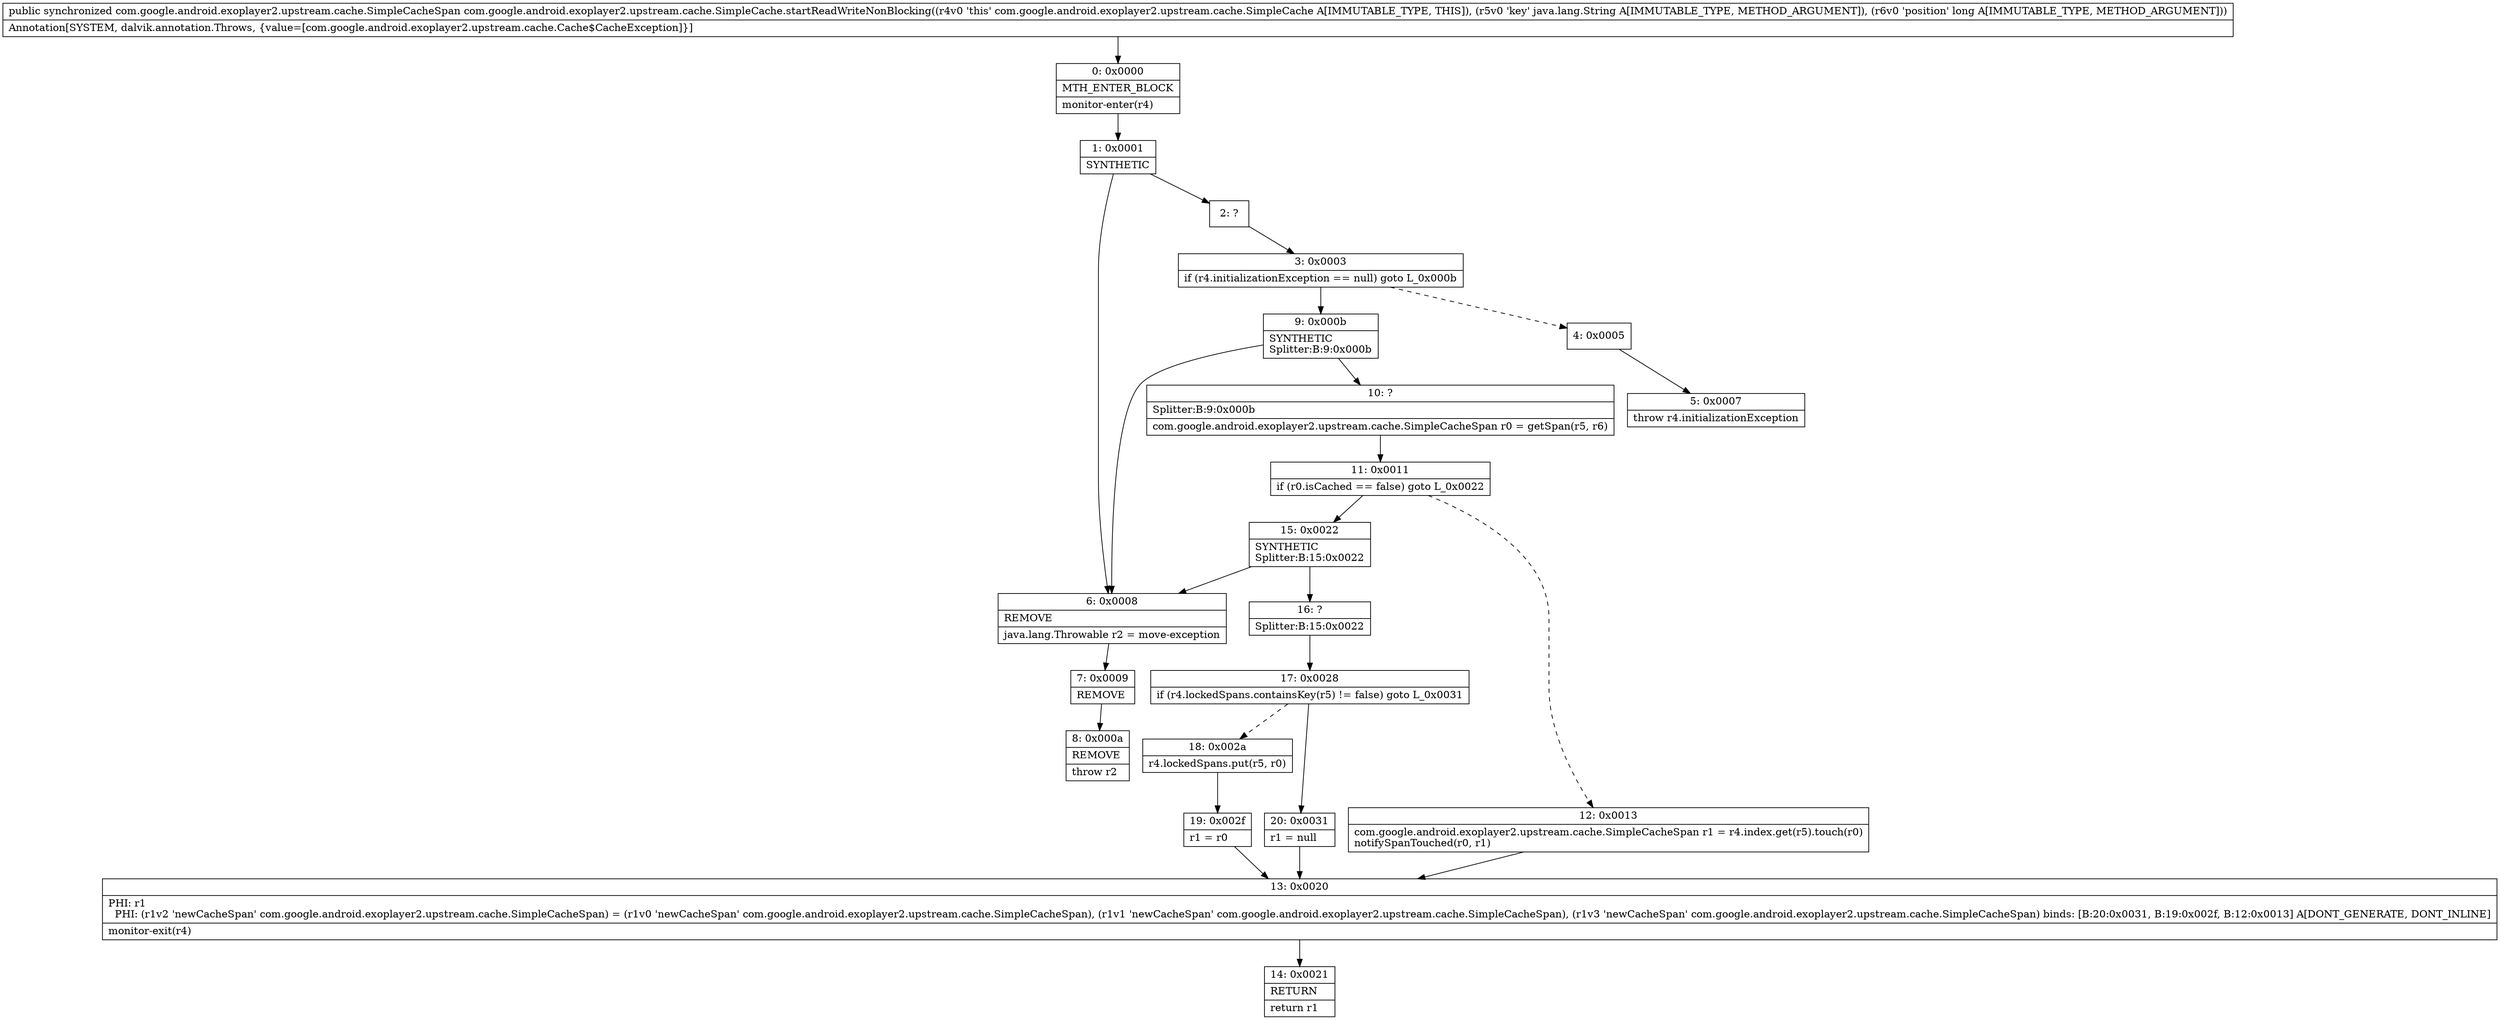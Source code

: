 digraph "CFG forcom.google.android.exoplayer2.upstream.cache.SimpleCache.startReadWriteNonBlocking(Ljava\/lang\/String;J)Lcom\/google\/android\/exoplayer2\/upstream\/cache\/SimpleCacheSpan;" {
Node_0 [shape=record,label="{0\:\ 0x0000|MTH_ENTER_BLOCK\l|monitor\-enter(r4)\l}"];
Node_1 [shape=record,label="{1\:\ 0x0001|SYNTHETIC\l}"];
Node_2 [shape=record,label="{2\:\ ?}"];
Node_3 [shape=record,label="{3\:\ 0x0003|if (r4.initializationException == null) goto L_0x000b\l}"];
Node_4 [shape=record,label="{4\:\ 0x0005}"];
Node_5 [shape=record,label="{5\:\ 0x0007|throw r4.initializationException\l}"];
Node_6 [shape=record,label="{6\:\ 0x0008|REMOVE\l|java.lang.Throwable r2 = move\-exception\l}"];
Node_7 [shape=record,label="{7\:\ 0x0009|REMOVE\l}"];
Node_8 [shape=record,label="{8\:\ 0x000a|REMOVE\l|throw r2\l}"];
Node_9 [shape=record,label="{9\:\ 0x000b|SYNTHETIC\lSplitter:B:9:0x000b\l}"];
Node_10 [shape=record,label="{10\:\ ?|Splitter:B:9:0x000b\l|com.google.android.exoplayer2.upstream.cache.SimpleCacheSpan r0 = getSpan(r5, r6)\l}"];
Node_11 [shape=record,label="{11\:\ 0x0011|if (r0.isCached == false) goto L_0x0022\l}"];
Node_12 [shape=record,label="{12\:\ 0x0013|com.google.android.exoplayer2.upstream.cache.SimpleCacheSpan r1 = r4.index.get(r5).touch(r0)\lnotifySpanTouched(r0, r1)\l}"];
Node_13 [shape=record,label="{13\:\ 0x0020|PHI: r1 \l  PHI: (r1v2 'newCacheSpan' com.google.android.exoplayer2.upstream.cache.SimpleCacheSpan) = (r1v0 'newCacheSpan' com.google.android.exoplayer2.upstream.cache.SimpleCacheSpan), (r1v1 'newCacheSpan' com.google.android.exoplayer2.upstream.cache.SimpleCacheSpan), (r1v3 'newCacheSpan' com.google.android.exoplayer2.upstream.cache.SimpleCacheSpan) binds: [B:20:0x0031, B:19:0x002f, B:12:0x0013] A[DONT_GENERATE, DONT_INLINE]\l|monitor\-exit(r4)\l}"];
Node_14 [shape=record,label="{14\:\ 0x0021|RETURN\l|return r1\l}"];
Node_15 [shape=record,label="{15\:\ 0x0022|SYNTHETIC\lSplitter:B:15:0x0022\l}"];
Node_16 [shape=record,label="{16\:\ ?|Splitter:B:15:0x0022\l}"];
Node_17 [shape=record,label="{17\:\ 0x0028|if (r4.lockedSpans.containsKey(r5) != false) goto L_0x0031\l}"];
Node_18 [shape=record,label="{18\:\ 0x002a|r4.lockedSpans.put(r5, r0)\l}"];
Node_19 [shape=record,label="{19\:\ 0x002f|r1 = r0\l}"];
Node_20 [shape=record,label="{20\:\ 0x0031|r1 = null\l}"];
MethodNode[shape=record,label="{public synchronized com.google.android.exoplayer2.upstream.cache.SimpleCacheSpan com.google.android.exoplayer2.upstream.cache.SimpleCache.startReadWriteNonBlocking((r4v0 'this' com.google.android.exoplayer2.upstream.cache.SimpleCache A[IMMUTABLE_TYPE, THIS]), (r5v0 'key' java.lang.String A[IMMUTABLE_TYPE, METHOD_ARGUMENT]), (r6v0 'position' long A[IMMUTABLE_TYPE, METHOD_ARGUMENT]))  | Annotation[SYSTEM, dalvik.annotation.Throws, \{value=[com.google.android.exoplayer2.upstream.cache.Cache$CacheException]\}]\l}"];
MethodNode -> Node_0;
Node_0 -> Node_1;
Node_1 -> Node_2;
Node_1 -> Node_6;
Node_2 -> Node_3;
Node_3 -> Node_4[style=dashed];
Node_3 -> Node_9;
Node_4 -> Node_5;
Node_6 -> Node_7;
Node_7 -> Node_8;
Node_9 -> Node_10;
Node_9 -> Node_6;
Node_10 -> Node_11;
Node_11 -> Node_12[style=dashed];
Node_11 -> Node_15;
Node_12 -> Node_13;
Node_13 -> Node_14;
Node_15 -> Node_16;
Node_15 -> Node_6;
Node_16 -> Node_17;
Node_17 -> Node_18[style=dashed];
Node_17 -> Node_20;
Node_18 -> Node_19;
Node_19 -> Node_13;
Node_20 -> Node_13;
}

